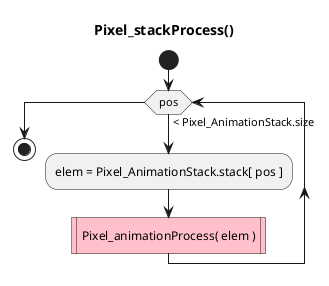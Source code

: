 '
' Pixel_stackProcess.uml
'

@startuml
title Pixel_stackProcess()
start
 while (pos) is (< Pixel_AnimationStack.size)
  :elem = Pixel_AnimationStack.stack[ pos ];
  #Pink:Pixel_animationProcess( elem )|
 endwhile
stop
@enduml
